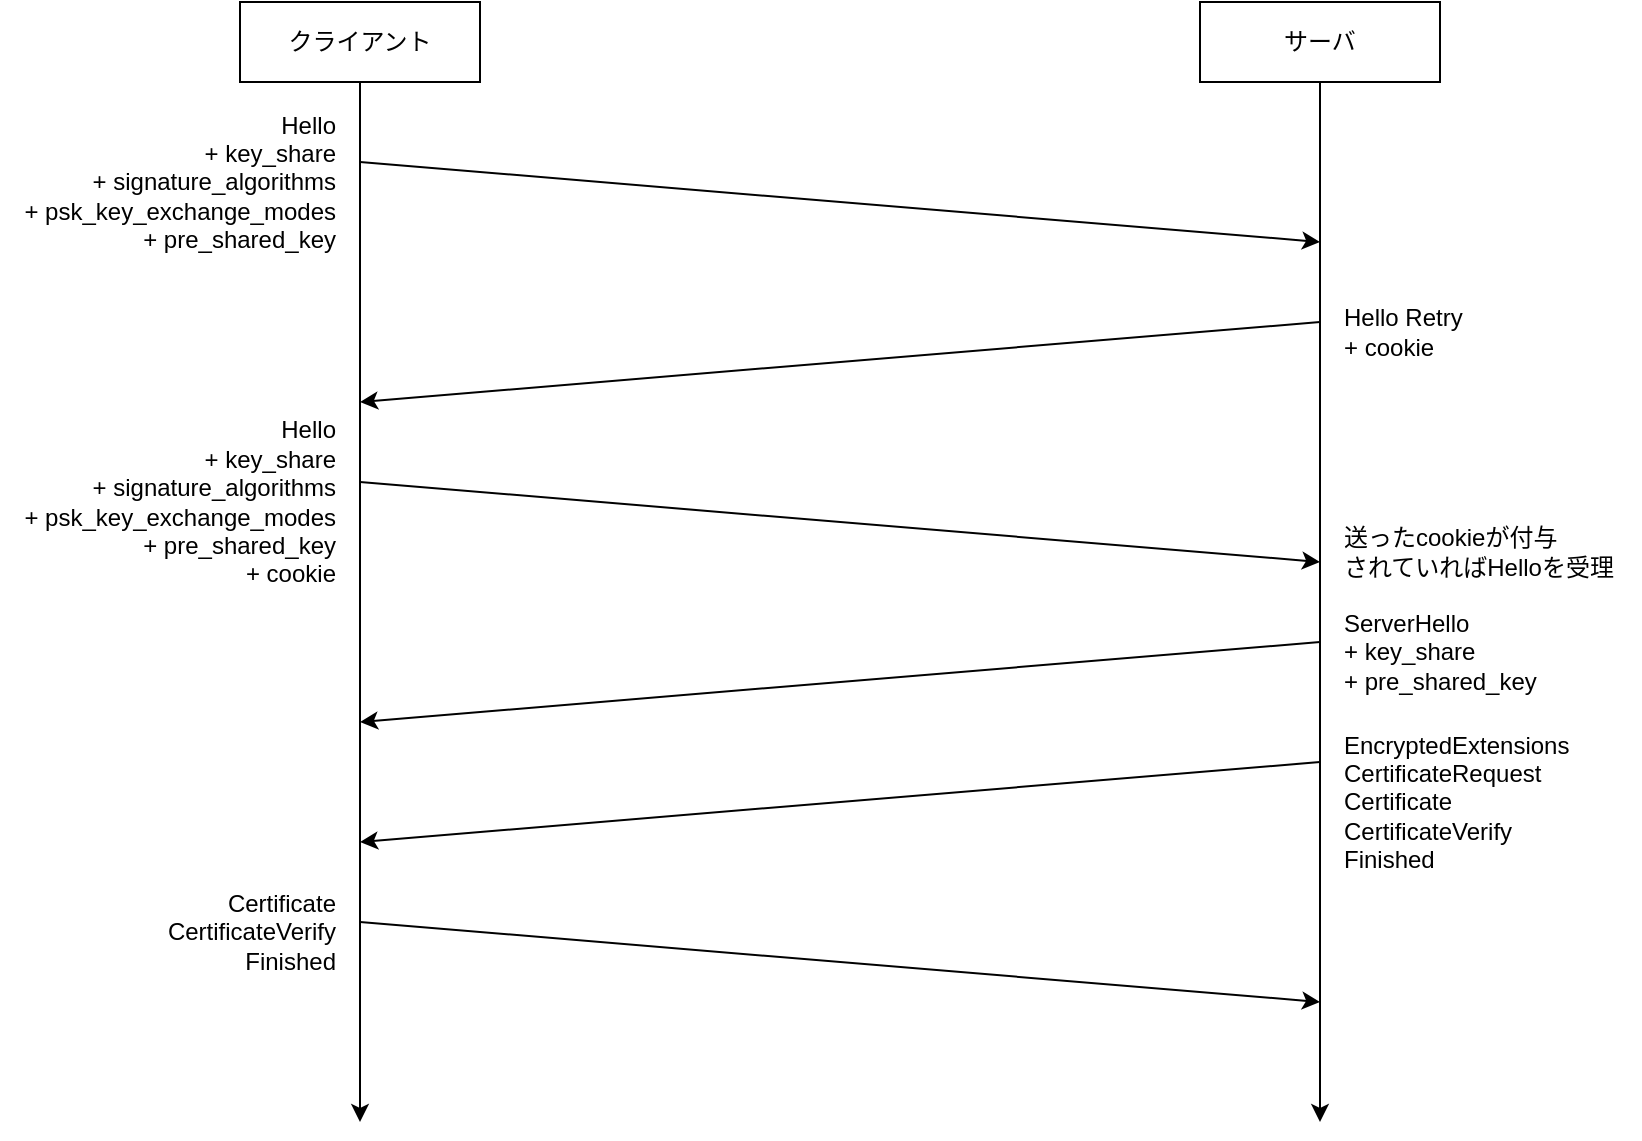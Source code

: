 <mxfile version="16.5.2" type="github">
  <diagram id="_dCzTg_BiukmUL6Kkg2Q" name="Page-1">
    <mxGraphModel dx="1426" dy="769" grid="1" gridSize="10" guides="1" tooltips="1" connect="1" arrows="1" fold="1" page="1" pageScale="1" pageWidth="850" pageHeight="1100" math="0" shadow="0">
      <root>
        <mxCell id="0" />
        <mxCell id="1" parent="0" />
        <mxCell id="dvo3AJZUIHwXUwy0Vl7a-1" style="edgeStyle=none;html=1;" edge="1" parent="1" source="dvo3AJZUIHwXUwy0Vl7a-2">
          <mxGeometry relative="1" as="geometry">
            <mxPoint x="260" y="640" as="targetPoint" />
          </mxGeometry>
        </mxCell>
        <mxCell id="dvo3AJZUIHwXUwy0Vl7a-2" value="&lt;font style=&quot;font-size: 12px&quot;&gt;クライアント&lt;/font&gt;" style="rounded=0;whiteSpace=wrap;html=1;" vertex="1" parent="1">
          <mxGeometry x="200" y="80" width="120" height="40" as="geometry" />
        </mxCell>
        <mxCell id="dvo3AJZUIHwXUwy0Vl7a-3" style="edgeStyle=none;html=1;" edge="1" parent="1" source="dvo3AJZUIHwXUwy0Vl7a-4">
          <mxGeometry relative="1" as="geometry">
            <mxPoint x="740" y="640" as="targetPoint" />
          </mxGeometry>
        </mxCell>
        <mxCell id="dvo3AJZUIHwXUwy0Vl7a-4" value="&lt;font style=&quot;font-size: 12px&quot;&gt;サーバ&lt;/font&gt;" style="rounded=0;whiteSpace=wrap;html=1;" vertex="1" parent="1">
          <mxGeometry x="680" y="80" width="120" height="40" as="geometry" />
        </mxCell>
        <mxCell id="dvo3AJZUIHwXUwy0Vl7a-5" value="" style="endArrow=classic;html=1;fontSize=12;" edge="1" parent="1">
          <mxGeometry width="50" height="50" relative="1" as="geometry">
            <mxPoint x="260" y="160" as="sourcePoint" />
            <mxPoint x="740" y="200" as="targetPoint" />
          </mxGeometry>
        </mxCell>
        <mxCell id="dvo3AJZUIHwXUwy0Vl7a-6" value="Hello&lt;br&gt;&lt;div&gt;+ key_share&lt;/div&gt;&lt;div&gt;+ signature_algorithms&lt;/div&gt;&lt;div&gt;+ psk_key_exchange_modes&lt;br&gt;&lt;/div&gt;&lt;div&gt;+ pre_shared_key&lt;br&gt;&lt;/div&gt;" style="text;html=1;strokeColor=none;fillColor=none;align=right;verticalAlign=middle;whiteSpace=wrap;rounded=0;fontSize=12;" vertex="1" parent="1">
          <mxGeometry x="80" y="130" width="170" height="80" as="geometry" />
        </mxCell>
        <mxCell id="dvo3AJZUIHwXUwy0Vl7a-7" value="" style="endArrow=classic;html=1;fontSize=12;" edge="1" parent="1">
          <mxGeometry width="50" height="50" relative="1" as="geometry">
            <mxPoint x="260" y="320" as="sourcePoint" />
            <mxPoint x="740" y="360" as="targetPoint" />
          </mxGeometry>
        </mxCell>
        <mxCell id="dvo3AJZUIHwXUwy0Vl7a-9" value="" style="endArrow=classic;html=1;fontSize=12;" edge="1" parent="1">
          <mxGeometry width="50" height="50" relative="1" as="geometry">
            <mxPoint x="740" y="240" as="sourcePoint" />
            <mxPoint x="260" y="280" as="targetPoint" />
          </mxGeometry>
        </mxCell>
        <mxCell id="dvo3AJZUIHwXUwy0Vl7a-10" value="Hello Retry&lt;br&gt;+ cookie" style="text;html=1;strokeColor=none;fillColor=none;align=left;verticalAlign=middle;whiteSpace=wrap;rounded=0;fontSize=12;" vertex="1" parent="1">
          <mxGeometry x="750" y="230" width="120" height="30" as="geometry" />
        </mxCell>
        <mxCell id="dvo3AJZUIHwXUwy0Vl7a-11" value="" style="endArrow=classic;html=1;fontSize=12;" edge="1" parent="1">
          <mxGeometry width="50" height="50" relative="1" as="geometry">
            <mxPoint x="740" y="400" as="sourcePoint" />
            <mxPoint x="260" y="440" as="targetPoint" />
          </mxGeometry>
        </mxCell>
        <mxCell id="dvo3AJZUIHwXUwy0Vl7a-15" value="送ったcookieが付与&lt;br&gt;されていればHelloを受理" style="text;html=1;strokeColor=none;fillColor=none;align=left;verticalAlign=middle;whiteSpace=wrap;rounded=0;fontSize=12;" vertex="1" parent="1">
          <mxGeometry x="750" y="330" width="150" height="50" as="geometry" />
        </mxCell>
        <mxCell id="dvo3AJZUIHwXUwy0Vl7a-19" value="Hello&lt;br&gt;&lt;div&gt;+ key_share&lt;/div&gt;&lt;div&gt;+ signature_algorithms&lt;/div&gt;&lt;div&gt;+ psk_key_exchange_modes&lt;br&gt;&lt;/div&gt;&lt;div&gt;+ pre_shared_key&lt;br&gt;&lt;/div&gt;&lt;div&gt;+ cookie&lt;/div&gt;" style="text;html=1;strokeColor=none;fillColor=none;align=right;verticalAlign=middle;whiteSpace=wrap;rounded=0;fontSize=12;" vertex="1" parent="1">
          <mxGeometry x="80" y="290" width="170" height="80" as="geometry" />
        </mxCell>
        <mxCell id="dvo3AJZUIHwXUwy0Vl7a-20" value="&lt;div&gt;ServerHello&lt;/div&gt;&lt;div&gt;+ key_share&lt;/div&gt;&lt;div&gt;+ pre_shared_key&lt;/div&gt;" style="text;html=1;strokeColor=none;fillColor=none;align=left;verticalAlign=middle;whiteSpace=wrap;rounded=0;fontSize=12;" vertex="1" parent="1">
          <mxGeometry x="750" y="380" width="140" height="50" as="geometry" />
        </mxCell>
        <mxCell id="dvo3AJZUIHwXUwy0Vl7a-21" value="&lt;div&gt;&lt;div&gt;EncryptedExtensions&lt;/div&gt;&lt;div&gt;CertificateRequest&lt;/div&gt;&lt;div&gt;Certificate&lt;/div&gt;&lt;div&gt;CertificateVerify&lt;/div&gt;&lt;div&gt;Finished&lt;/div&gt;&lt;/div&gt;" style="text;html=1;strokeColor=none;fillColor=none;align=left;verticalAlign=middle;whiteSpace=wrap;rounded=0;fontSize=12;" vertex="1" parent="1">
          <mxGeometry x="750" y="440" width="140" height="80" as="geometry" />
        </mxCell>
        <mxCell id="dvo3AJZUIHwXUwy0Vl7a-22" value="" style="endArrow=classic;html=1;fontSize=12;" edge="1" parent="1">
          <mxGeometry width="50" height="50" relative="1" as="geometry">
            <mxPoint x="740" y="460" as="sourcePoint" />
            <mxPoint x="260" y="500" as="targetPoint" />
          </mxGeometry>
        </mxCell>
        <mxCell id="dvo3AJZUIHwXUwy0Vl7a-23" value="" style="endArrow=classic;html=1;fontSize=12;" edge="1" parent="1">
          <mxGeometry width="50" height="50" relative="1" as="geometry">
            <mxPoint x="260" y="540" as="sourcePoint" />
            <mxPoint x="740" y="580" as="targetPoint" />
          </mxGeometry>
        </mxCell>
        <mxCell id="dvo3AJZUIHwXUwy0Vl7a-25" value="&lt;div&gt;&lt;span&gt;Certificate&lt;/span&gt;&lt;br&gt;&lt;/div&gt;&lt;div&gt;CertificateVerify&lt;/div&gt;&lt;div&gt;Finished&lt;/div&gt;" style="text;html=1;strokeColor=none;fillColor=none;align=right;verticalAlign=middle;whiteSpace=wrap;rounded=0;fontSize=12;" vertex="1" parent="1">
          <mxGeometry x="110" y="520" width="140" height="50" as="geometry" />
        </mxCell>
      </root>
    </mxGraphModel>
  </diagram>
</mxfile>
